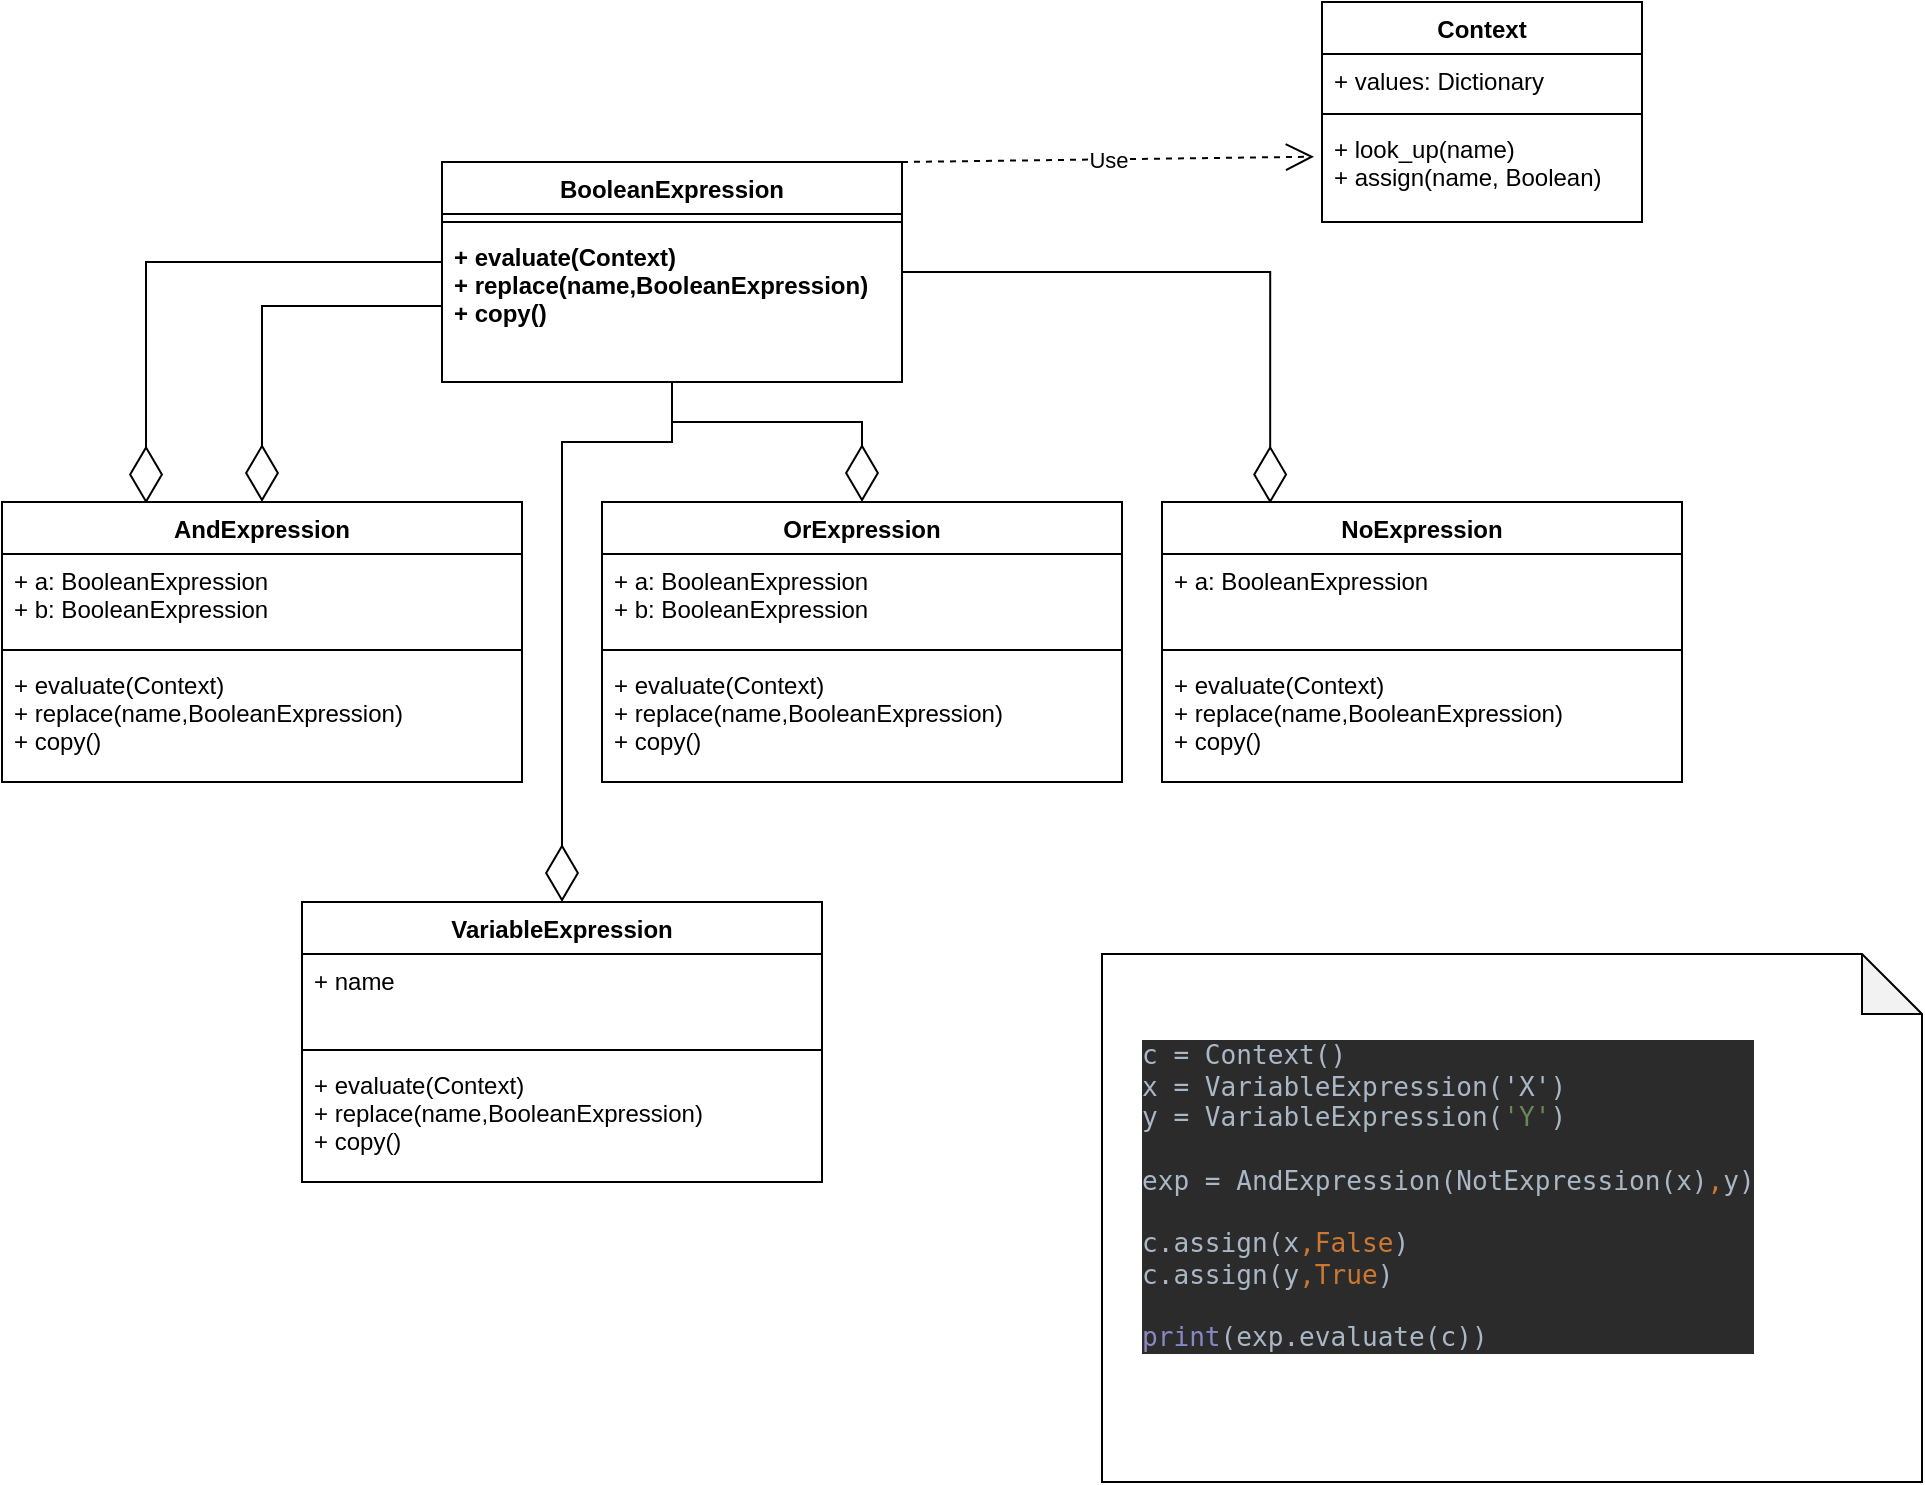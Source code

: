 <mxfile version="20.8.16" type="device"><diagram name="Page-1" id="JHqD0HZ37JZOqglxJKok"><mxGraphModel dx="1100" dy="817" grid="1" gridSize="10" guides="1" tooltips="1" connect="1" arrows="1" fold="1" page="1" pageScale="1" pageWidth="850" pageHeight="1100" math="0" shadow="0"><root><mxCell id="0"/><mxCell id="1" parent="0"/><mxCell id="R8RNZc-Fpih9AdWTo8Kz-25" style="edgeStyle=orthogonalEdgeStyle;rounded=0;orthogonalLoop=1;jettySize=auto;html=1;entryX=0.277;entryY=0.005;entryDx=0;entryDy=0;entryPerimeter=0;endArrow=diamondThin;endFill=0;endSize=26;" edge="1" parent="1" source="R8RNZc-Fpih9AdWTo8Kz-1" target="R8RNZc-Fpih9AdWTo8Kz-20"><mxGeometry relative="1" as="geometry"><Array as="points"><mxPoint x="112" y="160"/></Array></mxGeometry></mxCell><mxCell id="R8RNZc-Fpih9AdWTo8Kz-30" style="edgeStyle=orthogonalEdgeStyle;rounded=0;orthogonalLoop=1;jettySize=auto;html=1;endArrow=diamondThin;endFill=0;endSize=26;" edge="1" parent="1" source="R8RNZc-Fpih9AdWTo8Kz-1" target="R8RNZc-Fpih9AdWTo8Kz-26"><mxGeometry relative="1" as="geometry"/></mxCell><mxCell id="R8RNZc-Fpih9AdWTo8Kz-35" style="edgeStyle=orthogonalEdgeStyle;rounded=0;orthogonalLoop=1;jettySize=auto;html=1;entryX=0.208;entryY=0.005;entryDx=0;entryDy=0;entryPerimeter=0;endArrow=diamondThin;endFill=0;endSize=26;" edge="1" parent="1" source="R8RNZc-Fpih9AdWTo8Kz-1" target="R8RNZc-Fpih9AdWTo8Kz-31"><mxGeometry relative="1" as="geometry"/></mxCell><mxCell id="R8RNZc-Fpih9AdWTo8Kz-45" style="edgeStyle=orthogonalEdgeStyle;rounded=0;orthogonalLoop=1;jettySize=auto;html=1;endArrow=diamondThin;endFill=0;endSize=26;" edge="1" parent="1" source="R8RNZc-Fpih9AdWTo8Kz-4" target="R8RNZc-Fpih9AdWTo8Kz-41"><mxGeometry relative="1" as="geometry"><Array as="points"><mxPoint x="375" y="250"/><mxPoint x="320" y="250"/></Array></mxGeometry></mxCell><mxCell id="R8RNZc-Fpih9AdWTo8Kz-1" value="BooleanExpression" style="swimlane;fontStyle=1;align=center;verticalAlign=top;childLayout=stackLayout;horizontal=1;startSize=26;horizontalStack=0;resizeParent=1;resizeParentMax=0;resizeLast=0;collapsible=1;marginBottom=0;" vertex="1" parent="1"><mxGeometry x="260" y="110" width="230" height="110" as="geometry"/></mxCell><mxCell id="R8RNZc-Fpih9AdWTo8Kz-3" value="" style="line;strokeWidth=1;fillColor=none;align=left;verticalAlign=middle;spacingTop=-1;spacingLeft=3;spacingRight=3;rotatable=0;labelPosition=right;points=[];portConstraint=eastwest;strokeColor=inherit;" vertex="1" parent="R8RNZc-Fpih9AdWTo8Kz-1"><mxGeometry y="26" width="230" height="8" as="geometry"/></mxCell><mxCell id="R8RNZc-Fpih9AdWTo8Kz-4" value="+ evaluate(Context)&#10;+ replace(name,BooleanExpression)&#10;+ copy()" style="text;strokeColor=none;fillColor=none;align=left;verticalAlign=top;spacingLeft=4;spacingRight=4;overflow=hidden;rotatable=0;points=[[0,0.5],[1,0.5]];portConstraint=eastwest;fontStyle=1" vertex="1" parent="R8RNZc-Fpih9AdWTo8Kz-1"><mxGeometry y="34" width="230" height="76" as="geometry"/></mxCell><mxCell id="R8RNZc-Fpih9AdWTo8Kz-20" value="AndExpression" style="swimlane;fontStyle=1;align=center;verticalAlign=top;childLayout=stackLayout;horizontal=1;startSize=26;horizontalStack=0;resizeParent=1;resizeParentMax=0;resizeLast=0;collapsible=1;marginBottom=0;" vertex="1" parent="1"><mxGeometry x="40" y="280" width="260" height="140" as="geometry"/></mxCell><mxCell id="R8RNZc-Fpih9AdWTo8Kz-21" value="+ a: BooleanExpression&#10;+ b: BooleanExpression" style="text;strokeColor=none;fillColor=none;align=left;verticalAlign=top;spacingLeft=4;spacingRight=4;overflow=hidden;rotatable=0;points=[[0,0.5],[1,0.5]];portConstraint=eastwest;" vertex="1" parent="R8RNZc-Fpih9AdWTo8Kz-20"><mxGeometry y="26" width="260" height="44" as="geometry"/></mxCell><mxCell id="R8RNZc-Fpih9AdWTo8Kz-22" value="" style="line;strokeWidth=1;fillColor=none;align=left;verticalAlign=middle;spacingTop=-1;spacingLeft=3;spacingRight=3;rotatable=0;labelPosition=right;points=[];portConstraint=eastwest;strokeColor=inherit;" vertex="1" parent="R8RNZc-Fpih9AdWTo8Kz-20"><mxGeometry y="70" width="260" height="8" as="geometry"/></mxCell><mxCell id="R8RNZc-Fpih9AdWTo8Kz-23" value="+ evaluate(Context)&#10;+ replace(name,BooleanExpression)&#10;+ copy()" style="text;strokeColor=none;fillColor=none;align=left;verticalAlign=top;spacingLeft=4;spacingRight=4;overflow=hidden;rotatable=0;points=[[0,0.5],[1,0.5]];portConstraint=eastwest;" vertex="1" parent="R8RNZc-Fpih9AdWTo8Kz-20"><mxGeometry y="78" width="260" height="62" as="geometry"/></mxCell><mxCell id="R8RNZc-Fpih9AdWTo8Kz-24" style="edgeStyle=orthogonalEdgeStyle;rounded=0;orthogonalLoop=1;jettySize=auto;html=1;entryX=0.5;entryY=0;entryDx=0;entryDy=0;endArrow=diamondThin;endFill=0;endSize=26;" edge="1" parent="1" source="R8RNZc-Fpih9AdWTo8Kz-4" target="R8RNZc-Fpih9AdWTo8Kz-20"><mxGeometry relative="1" as="geometry"/></mxCell><mxCell id="R8RNZc-Fpih9AdWTo8Kz-26" value="OrExpression" style="swimlane;fontStyle=1;align=center;verticalAlign=top;childLayout=stackLayout;horizontal=1;startSize=26;horizontalStack=0;resizeParent=1;resizeParentMax=0;resizeLast=0;collapsible=1;marginBottom=0;" vertex="1" parent="1"><mxGeometry x="340" y="280" width="260" height="140" as="geometry"/></mxCell><mxCell id="R8RNZc-Fpih9AdWTo8Kz-27" value="+ a: BooleanExpression&#10;+ b: BooleanExpression" style="text;strokeColor=none;fillColor=none;align=left;verticalAlign=top;spacingLeft=4;spacingRight=4;overflow=hidden;rotatable=0;points=[[0,0.5],[1,0.5]];portConstraint=eastwest;" vertex="1" parent="R8RNZc-Fpih9AdWTo8Kz-26"><mxGeometry y="26" width="260" height="44" as="geometry"/></mxCell><mxCell id="R8RNZc-Fpih9AdWTo8Kz-28" value="" style="line;strokeWidth=1;fillColor=none;align=left;verticalAlign=middle;spacingTop=-1;spacingLeft=3;spacingRight=3;rotatable=0;labelPosition=right;points=[];portConstraint=eastwest;strokeColor=inherit;" vertex="1" parent="R8RNZc-Fpih9AdWTo8Kz-26"><mxGeometry y="70" width="260" height="8" as="geometry"/></mxCell><mxCell id="R8RNZc-Fpih9AdWTo8Kz-29" value="+ evaluate(Context)&#10;+ replace(name,BooleanExpression)&#10;+ copy()" style="text;strokeColor=none;fillColor=none;align=left;verticalAlign=top;spacingLeft=4;spacingRight=4;overflow=hidden;rotatable=0;points=[[0,0.5],[1,0.5]];portConstraint=eastwest;" vertex="1" parent="R8RNZc-Fpih9AdWTo8Kz-26"><mxGeometry y="78" width="260" height="62" as="geometry"/></mxCell><mxCell id="R8RNZc-Fpih9AdWTo8Kz-31" value="NoExpression" style="swimlane;fontStyle=1;align=center;verticalAlign=top;childLayout=stackLayout;horizontal=1;startSize=26;horizontalStack=0;resizeParent=1;resizeParentMax=0;resizeLast=0;collapsible=1;marginBottom=0;" vertex="1" parent="1"><mxGeometry x="620" y="280" width="260" height="140" as="geometry"/></mxCell><mxCell id="R8RNZc-Fpih9AdWTo8Kz-32" value="+ a: BooleanExpression&#10;" style="text;strokeColor=none;fillColor=none;align=left;verticalAlign=top;spacingLeft=4;spacingRight=4;overflow=hidden;rotatable=0;points=[[0,0.5],[1,0.5]];portConstraint=eastwest;" vertex="1" parent="R8RNZc-Fpih9AdWTo8Kz-31"><mxGeometry y="26" width="260" height="44" as="geometry"/></mxCell><mxCell id="R8RNZc-Fpih9AdWTo8Kz-33" value="" style="line;strokeWidth=1;fillColor=none;align=left;verticalAlign=middle;spacingTop=-1;spacingLeft=3;spacingRight=3;rotatable=0;labelPosition=right;points=[];portConstraint=eastwest;strokeColor=inherit;" vertex="1" parent="R8RNZc-Fpih9AdWTo8Kz-31"><mxGeometry y="70" width="260" height="8" as="geometry"/></mxCell><mxCell id="R8RNZc-Fpih9AdWTo8Kz-34" value="+ evaluate(Context)&#10;+ replace(name,BooleanExpression)&#10;+ copy()" style="text;strokeColor=none;fillColor=none;align=left;verticalAlign=top;spacingLeft=4;spacingRight=4;overflow=hidden;rotatable=0;points=[[0,0.5],[1,0.5]];portConstraint=eastwest;" vertex="1" parent="R8RNZc-Fpih9AdWTo8Kz-31"><mxGeometry y="78" width="260" height="62" as="geometry"/></mxCell><mxCell id="R8RNZc-Fpih9AdWTo8Kz-36" value="Context" style="swimlane;fontStyle=1;align=center;verticalAlign=top;childLayout=stackLayout;horizontal=1;startSize=26;horizontalStack=0;resizeParent=1;resizeParentMax=0;resizeLast=0;collapsible=1;marginBottom=0;" vertex="1" parent="1"><mxGeometry x="700" y="30" width="160" height="110" as="geometry"/></mxCell><mxCell id="R8RNZc-Fpih9AdWTo8Kz-37" value="+ values: Dictionary" style="text;strokeColor=none;fillColor=none;align=left;verticalAlign=top;spacingLeft=4;spacingRight=4;overflow=hidden;rotatable=0;points=[[0,0.5],[1,0.5]];portConstraint=eastwest;" vertex="1" parent="R8RNZc-Fpih9AdWTo8Kz-36"><mxGeometry y="26" width="160" height="26" as="geometry"/></mxCell><mxCell id="R8RNZc-Fpih9AdWTo8Kz-38" value="" style="line;strokeWidth=1;fillColor=none;align=left;verticalAlign=middle;spacingTop=-1;spacingLeft=3;spacingRight=3;rotatable=0;labelPosition=right;points=[];portConstraint=eastwest;strokeColor=inherit;" vertex="1" parent="R8RNZc-Fpih9AdWTo8Kz-36"><mxGeometry y="52" width="160" height="8" as="geometry"/></mxCell><mxCell id="R8RNZc-Fpih9AdWTo8Kz-39" value="+ look_up(name)&#10;+ assign(name, Boolean)" style="text;strokeColor=none;fillColor=none;align=left;verticalAlign=top;spacingLeft=4;spacingRight=4;overflow=hidden;rotatable=0;points=[[0,0.5],[1,0.5]];portConstraint=eastwest;" vertex="1" parent="R8RNZc-Fpih9AdWTo8Kz-36"><mxGeometry y="60" width="160" height="50" as="geometry"/></mxCell><mxCell id="R8RNZc-Fpih9AdWTo8Kz-40" value="Use" style="endArrow=open;endSize=12;dashed=1;html=1;rounded=0;entryX=-0.025;entryY=0.347;entryDx=0;entryDy=0;entryPerimeter=0;" edge="1" parent="1" target="R8RNZc-Fpih9AdWTo8Kz-39"><mxGeometry width="160" relative="1" as="geometry"><mxPoint x="490" y="110" as="sourcePoint"/><mxPoint x="650" y="110" as="targetPoint"/></mxGeometry></mxCell><mxCell id="R8RNZc-Fpih9AdWTo8Kz-41" value="VariableExpression" style="swimlane;fontStyle=1;align=center;verticalAlign=top;childLayout=stackLayout;horizontal=1;startSize=26;horizontalStack=0;resizeParent=1;resizeParentMax=0;resizeLast=0;collapsible=1;marginBottom=0;" vertex="1" parent="1"><mxGeometry x="190" y="480" width="260" height="140" as="geometry"/></mxCell><mxCell id="R8RNZc-Fpih9AdWTo8Kz-42" value="+ name" style="text;strokeColor=none;fillColor=none;align=left;verticalAlign=top;spacingLeft=4;spacingRight=4;overflow=hidden;rotatable=0;points=[[0,0.5],[1,0.5]];portConstraint=eastwest;" vertex="1" parent="R8RNZc-Fpih9AdWTo8Kz-41"><mxGeometry y="26" width="260" height="44" as="geometry"/></mxCell><mxCell id="R8RNZc-Fpih9AdWTo8Kz-43" value="" style="line;strokeWidth=1;fillColor=none;align=left;verticalAlign=middle;spacingTop=-1;spacingLeft=3;spacingRight=3;rotatable=0;labelPosition=right;points=[];portConstraint=eastwest;strokeColor=inherit;" vertex="1" parent="R8RNZc-Fpih9AdWTo8Kz-41"><mxGeometry y="70" width="260" height="8" as="geometry"/></mxCell><mxCell id="R8RNZc-Fpih9AdWTo8Kz-44" value="+ evaluate(Context)&#10;+ replace(name,BooleanExpression)&#10;+ copy()" style="text;strokeColor=none;fillColor=none;align=left;verticalAlign=top;spacingLeft=4;spacingRight=4;overflow=hidden;rotatable=0;points=[[0,0.5],[1,0.5]];portConstraint=eastwest;" vertex="1" parent="R8RNZc-Fpih9AdWTo8Kz-41"><mxGeometry y="78" width="260" height="62" as="geometry"/></mxCell><mxCell id="R8RNZc-Fpih9AdWTo8Kz-46" value="" style="group" vertex="1" connectable="0" parent="1"><mxGeometry x="590" y="506" width="410" height="264" as="geometry"/></mxCell><mxCell id="R8RNZc-Fpih9AdWTo8Kz-47" value="" style="shape=note;whiteSpace=wrap;html=1;backgroundOutline=1;darkOpacity=0.05;" vertex="1" parent="R8RNZc-Fpih9AdWTo8Kz-46"><mxGeometry width="410" height="264" as="geometry"/></mxCell><mxCell id="R8RNZc-Fpih9AdWTo8Kz-48" value="&lt;pre style=&quot;background-color:#2b2b2b;color:#a9b7c6;font-family:'JetBrains Mono',monospace;font-size:9.8pt;&quot;&gt;c = Context()&lt;br&gt;x = VariableExpression('X')&lt;br&gt;y = VariableExpression(&lt;span style=&quot;color:#6a8759;&quot;&gt;'Y'&lt;/span&gt;)&lt;br&gt;&lt;br&gt;exp = AndExpression(NotExpression(x)&lt;span style=&quot;color:#cc7832;&quot;&gt;,&lt;/span&gt;y)&lt;br&gt;&lt;br&gt;c.assign(x&lt;span style=&quot;color:#cc7832;&quot;&gt;,False&lt;/span&gt;)&lt;br&gt;c.assign(y&lt;span style=&quot;color:#cc7832;&quot;&gt;,True&lt;/span&gt;)&lt;br&gt;&lt;br&gt;&lt;span style=&quot;color:#8888c6;&quot;&gt;print&lt;/span&gt;(exp.evaluate(c))&lt;/pre&gt;" style="text;html=1;strokeColor=none;fillColor=none;align=left;verticalAlign=middle;whiteSpace=wrap;rounded=0;" vertex="1" parent="R8RNZc-Fpih9AdWTo8Kz-46"><mxGeometry x="17.826" y="26.4" width="320.87" height="190.08" as="geometry"/></mxCell></root></mxGraphModel></diagram></mxfile>